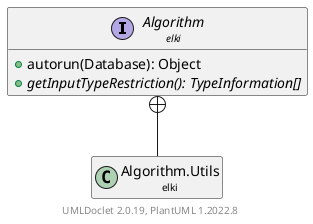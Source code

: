 @startuml
    remove .*\.(Instance|Par|Parameterizer|Factory)$
    set namespaceSeparator none
    hide empty fields
    hide empty methods

    interface "<size:14>Algorithm\n<size:10>elki" as elki.Algorithm [[Algorithm.html]] {
        +autorun(Database): Object
        {abstract} +getInputTypeRestriction(): TypeInformation[]
    }
    class "<size:14>Algorithm.Utils\n<size:10>elki" as elki.Algorithm.Utils [[Algorithm.Utils.html]]

    elki.Algorithm +-- elki.Algorithm.Utils

    center footer UMLDoclet 2.0.19, PlantUML 1.2022.8
@enduml
